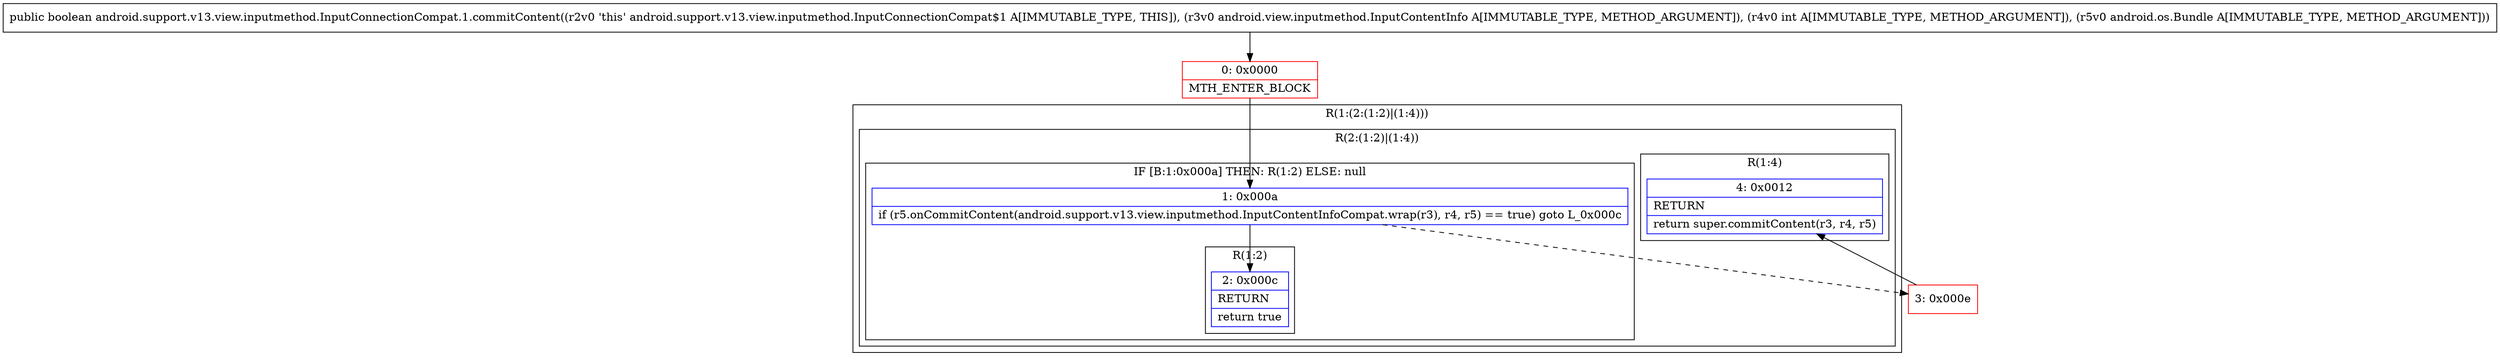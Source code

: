 digraph "CFG forandroid.support.v13.view.inputmethod.InputConnectionCompat.1.commitContent(Landroid\/view\/inputmethod\/InputContentInfo;ILandroid\/os\/Bundle;)Z" {
subgraph cluster_Region_1960806937 {
label = "R(1:(2:(1:2)|(1:4)))";
node [shape=record,color=blue];
subgraph cluster_Region_1850593247 {
label = "R(2:(1:2)|(1:4))";
node [shape=record,color=blue];
subgraph cluster_IfRegion_138284154 {
label = "IF [B:1:0x000a] THEN: R(1:2) ELSE: null";
node [shape=record,color=blue];
Node_1 [shape=record,label="{1\:\ 0x000a|if (r5.onCommitContent(android.support.v13.view.inputmethod.InputContentInfoCompat.wrap(r3), r4, r5) == true) goto L_0x000c\l}"];
subgraph cluster_Region_843791851 {
label = "R(1:2)";
node [shape=record,color=blue];
Node_2 [shape=record,label="{2\:\ 0x000c|RETURN\l|return true\l}"];
}
}
subgraph cluster_Region_986511097 {
label = "R(1:4)";
node [shape=record,color=blue];
Node_4 [shape=record,label="{4\:\ 0x0012|RETURN\l|return super.commitContent(r3, r4, r5)\l}"];
}
}
}
Node_0 [shape=record,color=red,label="{0\:\ 0x0000|MTH_ENTER_BLOCK\l}"];
Node_3 [shape=record,color=red,label="{3\:\ 0x000e}"];
MethodNode[shape=record,label="{public boolean android.support.v13.view.inputmethod.InputConnectionCompat.1.commitContent((r2v0 'this' android.support.v13.view.inputmethod.InputConnectionCompat$1 A[IMMUTABLE_TYPE, THIS]), (r3v0 android.view.inputmethod.InputContentInfo A[IMMUTABLE_TYPE, METHOD_ARGUMENT]), (r4v0 int A[IMMUTABLE_TYPE, METHOD_ARGUMENT]), (r5v0 android.os.Bundle A[IMMUTABLE_TYPE, METHOD_ARGUMENT])) }"];
MethodNode -> Node_0;
Node_1 -> Node_2;
Node_1 -> Node_3[style=dashed];
Node_0 -> Node_1;
Node_3 -> Node_4;
}

